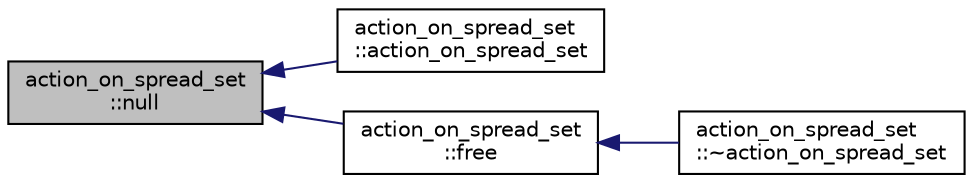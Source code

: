 digraph "action_on_spread_set::null"
{
  edge [fontname="Helvetica",fontsize="10",labelfontname="Helvetica",labelfontsize="10"];
  node [fontname="Helvetica",fontsize="10",shape=record];
  rankdir="LR";
  Node735 [label="action_on_spread_set\l::null",height=0.2,width=0.4,color="black", fillcolor="grey75", style="filled", fontcolor="black"];
  Node735 -> Node736 [dir="back",color="midnightblue",fontsize="10",style="solid",fontname="Helvetica"];
  Node736 [label="action_on_spread_set\l::action_on_spread_set",height=0.2,width=0.4,color="black", fillcolor="white", style="filled",URL="$d2/d7a/classaction__on__spread__set.html#ad7bf9accd7523d3f686eaaf257acdde2"];
  Node735 -> Node737 [dir="back",color="midnightblue",fontsize="10",style="solid",fontname="Helvetica"];
  Node737 [label="action_on_spread_set\l::free",height=0.2,width=0.4,color="black", fillcolor="white", style="filled",URL="$d2/d7a/classaction__on__spread__set.html#a57fa3a018254a9a4024ec69ff313ee4e"];
  Node737 -> Node738 [dir="back",color="midnightblue",fontsize="10",style="solid",fontname="Helvetica"];
  Node738 [label="action_on_spread_set\l::~action_on_spread_set",height=0.2,width=0.4,color="black", fillcolor="white", style="filled",URL="$d2/d7a/classaction__on__spread__set.html#aaf42a542a1e5cf6a6735dfdf35a9d29e"];
}
